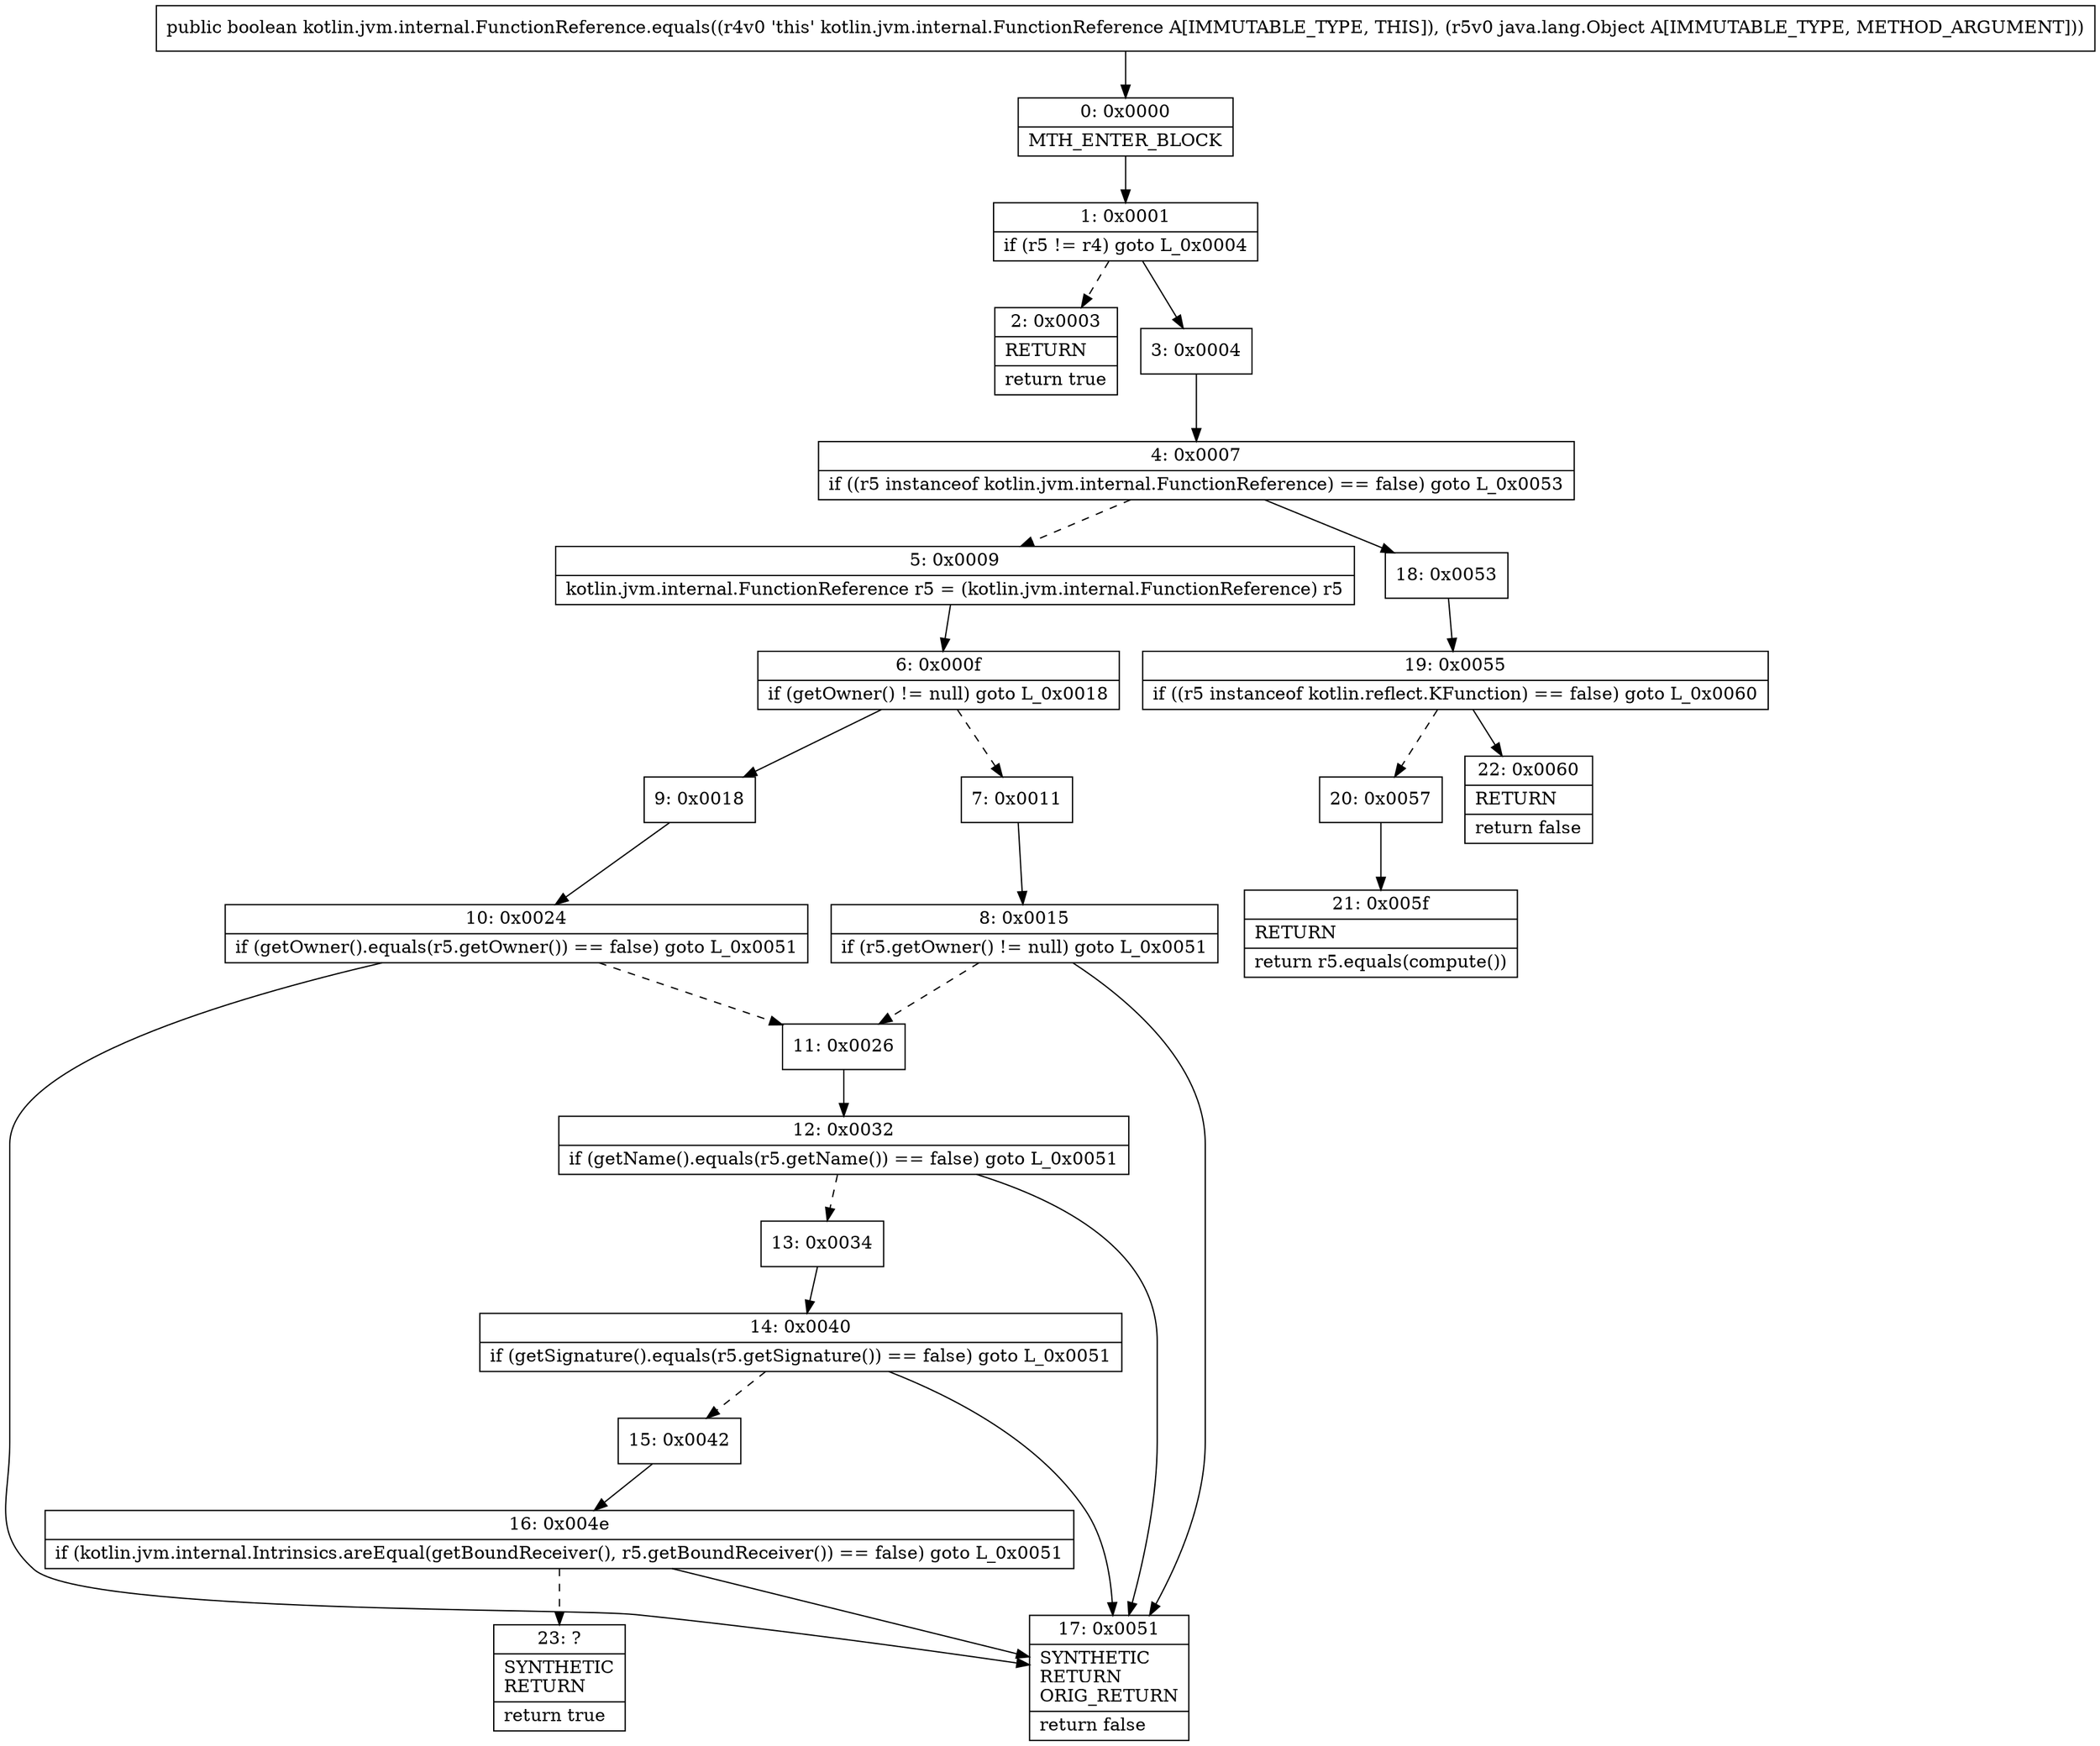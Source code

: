 digraph "CFG forkotlin.jvm.internal.FunctionReference.equals(Ljava\/lang\/Object;)Z" {
Node_0 [shape=record,label="{0\:\ 0x0000|MTH_ENTER_BLOCK\l}"];
Node_1 [shape=record,label="{1\:\ 0x0001|if (r5 != r4) goto L_0x0004\l}"];
Node_2 [shape=record,label="{2\:\ 0x0003|RETURN\l|return true\l}"];
Node_3 [shape=record,label="{3\:\ 0x0004}"];
Node_4 [shape=record,label="{4\:\ 0x0007|if ((r5 instanceof kotlin.jvm.internal.FunctionReference) == false) goto L_0x0053\l}"];
Node_5 [shape=record,label="{5\:\ 0x0009|kotlin.jvm.internal.FunctionReference r5 = (kotlin.jvm.internal.FunctionReference) r5\l}"];
Node_6 [shape=record,label="{6\:\ 0x000f|if (getOwner() != null) goto L_0x0018\l}"];
Node_7 [shape=record,label="{7\:\ 0x0011}"];
Node_8 [shape=record,label="{8\:\ 0x0015|if (r5.getOwner() != null) goto L_0x0051\l}"];
Node_9 [shape=record,label="{9\:\ 0x0018}"];
Node_10 [shape=record,label="{10\:\ 0x0024|if (getOwner().equals(r5.getOwner()) == false) goto L_0x0051\l}"];
Node_11 [shape=record,label="{11\:\ 0x0026}"];
Node_12 [shape=record,label="{12\:\ 0x0032|if (getName().equals(r5.getName()) == false) goto L_0x0051\l}"];
Node_13 [shape=record,label="{13\:\ 0x0034}"];
Node_14 [shape=record,label="{14\:\ 0x0040|if (getSignature().equals(r5.getSignature()) == false) goto L_0x0051\l}"];
Node_15 [shape=record,label="{15\:\ 0x0042}"];
Node_16 [shape=record,label="{16\:\ 0x004e|if (kotlin.jvm.internal.Intrinsics.areEqual(getBoundReceiver(), r5.getBoundReceiver()) == false) goto L_0x0051\l}"];
Node_17 [shape=record,label="{17\:\ 0x0051|SYNTHETIC\lRETURN\lORIG_RETURN\l|return false\l}"];
Node_18 [shape=record,label="{18\:\ 0x0053}"];
Node_19 [shape=record,label="{19\:\ 0x0055|if ((r5 instanceof kotlin.reflect.KFunction) == false) goto L_0x0060\l}"];
Node_20 [shape=record,label="{20\:\ 0x0057}"];
Node_21 [shape=record,label="{21\:\ 0x005f|RETURN\l|return r5.equals(compute())\l}"];
Node_22 [shape=record,label="{22\:\ 0x0060|RETURN\l|return false\l}"];
Node_23 [shape=record,label="{23\:\ ?|SYNTHETIC\lRETURN\l|return true\l}"];
MethodNode[shape=record,label="{public boolean kotlin.jvm.internal.FunctionReference.equals((r4v0 'this' kotlin.jvm.internal.FunctionReference A[IMMUTABLE_TYPE, THIS]), (r5v0 java.lang.Object A[IMMUTABLE_TYPE, METHOD_ARGUMENT])) }"];
MethodNode -> Node_0;
Node_0 -> Node_1;
Node_1 -> Node_2[style=dashed];
Node_1 -> Node_3;
Node_3 -> Node_4;
Node_4 -> Node_5[style=dashed];
Node_4 -> Node_18;
Node_5 -> Node_6;
Node_6 -> Node_7[style=dashed];
Node_6 -> Node_9;
Node_7 -> Node_8;
Node_8 -> Node_17;
Node_8 -> Node_11[style=dashed];
Node_9 -> Node_10;
Node_10 -> Node_11[style=dashed];
Node_10 -> Node_17;
Node_11 -> Node_12;
Node_12 -> Node_13[style=dashed];
Node_12 -> Node_17;
Node_13 -> Node_14;
Node_14 -> Node_15[style=dashed];
Node_14 -> Node_17;
Node_15 -> Node_16;
Node_16 -> Node_17;
Node_16 -> Node_23[style=dashed];
Node_18 -> Node_19;
Node_19 -> Node_20[style=dashed];
Node_19 -> Node_22;
Node_20 -> Node_21;
}


